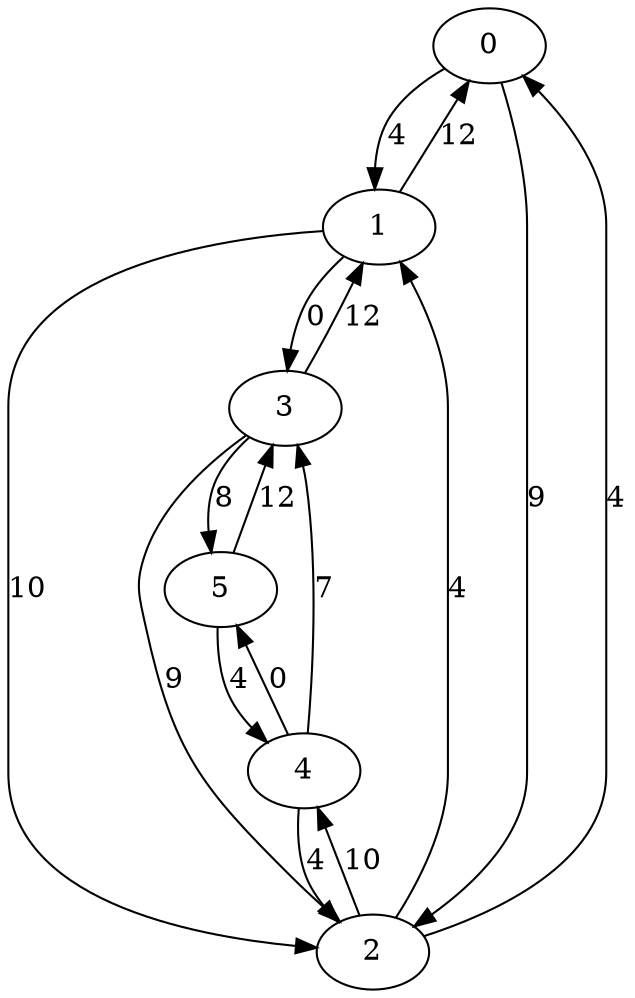 digraph {
    0 [ label = "0" ]
    1 [ label = "1" ]
    2 [ label = "2" ]
    3 [ label = "3" ]
    4 [ label = "4" ]
    5 [ label = "5" ]
    0 -> 1 [ label = "4" ]
    0 -> 2 [ label = "9" ]
    1 -> 2 [ label = "10" ]
    2 -> 1 [ label = "4" ]
    1 -> 3 [ label = "0" ]
    2 -> 4 [ label = "10" ]
    3 -> 2 [ label = "9" ]
    3 -> 5 [ label = "8" ]
    4 -> 3 [ label = "7" ]
    4 -> 5 [ label = "0" ]
    5 -> 3 [ label = "12" ]
    3 -> 1 [ label = "12" ]
    1 -> 0 [ label = "12" ]
    5 -> 4 [ label = "4" ]
    4 -> 2 [ label = "4" ]
    2 -> 0 [ label = "4" ]
}
